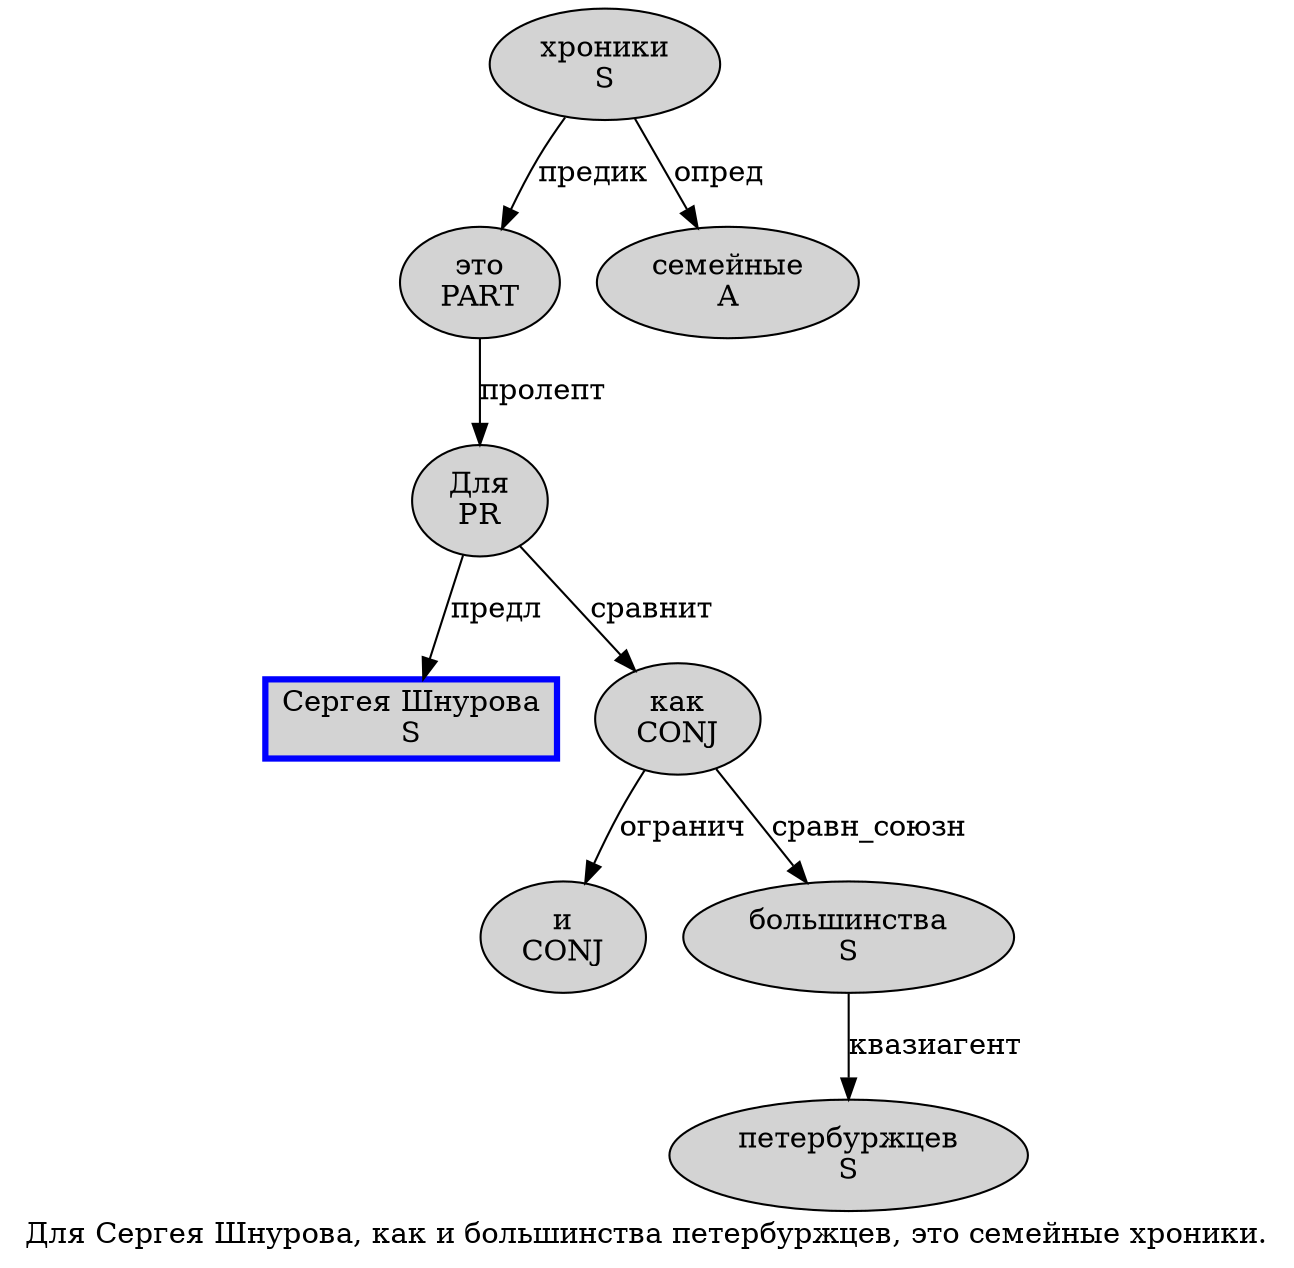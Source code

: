 digraph SENTENCE_1342 {
	graph [label="Для Сергея Шнурова, как и большинства петербуржцев, это семейные хроники."]
	node [style=filled]
		0 [label="Для
PR" color="" fillcolor=lightgray penwidth=1 shape=ellipse]
		1 [label="Сергея Шнурова
S" color=blue fillcolor=lightgray penwidth=3 shape=box]
		3 [label="как
CONJ" color="" fillcolor=lightgray penwidth=1 shape=ellipse]
		4 [label="и
CONJ" color="" fillcolor=lightgray penwidth=1 shape=ellipse]
		5 [label="большинства
S" color="" fillcolor=lightgray penwidth=1 shape=ellipse]
		6 [label="петербуржцев
S" color="" fillcolor=lightgray penwidth=1 shape=ellipse]
		8 [label="это
PART" color="" fillcolor=lightgray penwidth=1 shape=ellipse]
		9 [label="семейные
A" color="" fillcolor=lightgray penwidth=1 shape=ellipse]
		10 [label="хроники
S" color="" fillcolor=lightgray penwidth=1 shape=ellipse]
			0 -> 1 [label="предл"]
			0 -> 3 [label="сравнит"]
			10 -> 8 [label="предик"]
			10 -> 9 [label="опред"]
			3 -> 4 [label="огранич"]
			3 -> 5 [label="сравн_союзн"]
			5 -> 6 [label="квазиагент"]
			8 -> 0 [label="пролепт"]
}